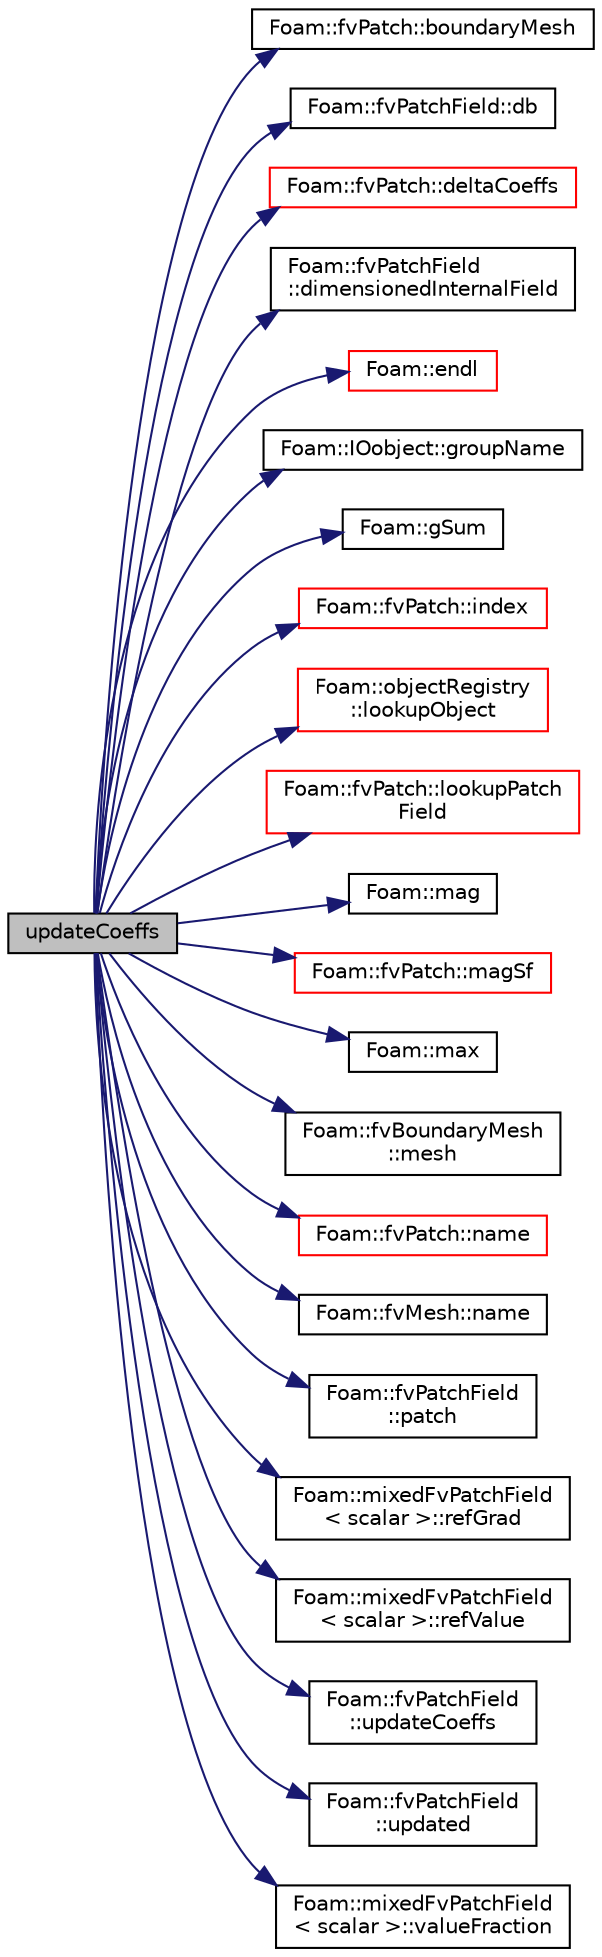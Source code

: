 digraph "updateCoeffs"
{
  bgcolor="transparent";
  edge [fontname="Helvetica",fontsize="10",labelfontname="Helvetica",labelfontsize="10"];
  node [fontname="Helvetica",fontsize="10",shape=record];
  rankdir="LR";
  Node1 [label="updateCoeffs",height=0.2,width=0.4,color="black", fillcolor="grey75", style="filled", fontcolor="black"];
  Node1 -> Node2 [color="midnightblue",fontsize="10",style="solid",fontname="Helvetica"];
  Node2 [label="Foam::fvPatch::boundaryMesh",height=0.2,width=0.4,color="black",URL="$a00877.html#a16ee47bbdf0f80623b5ae25d5451deb5",tooltip="Return boundaryMesh reference. "];
  Node1 -> Node3 [color="midnightblue",fontsize="10",style="solid",fontname="Helvetica"];
  Node3 [label="Foam::fvPatchField::db",height=0.2,width=0.4,color="black",URL="$a00878.html#adf469b34fcd0250cef43ac4ce3f153ab",tooltip="Return local objectRegistry. "];
  Node1 -> Node4 [color="midnightblue",fontsize="10",style="solid",fontname="Helvetica"];
  Node4 [label="Foam::fvPatch::deltaCoeffs",height=0.2,width=0.4,color="red",URL="$a00877.html#a68566c15658234b1c4c972ff9bfcee26",tooltip="Return the face - cell distance coeffient. "];
  Node1 -> Node5 [color="midnightblue",fontsize="10",style="solid",fontname="Helvetica"];
  Node5 [label="Foam::fvPatchField\l::dimensionedInternalField",height=0.2,width=0.4,color="black",URL="$a00878.html#a31518d9a232725c9887f13d0a259e1fe",tooltip="Return dimensioned internal field reference. "];
  Node1 -> Node6 [color="midnightblue",fontsize="10",style="solid",fontname="Helvetica"];
  Node6 [label="Foam::endl",height=0.2,width=0.4,color="red",URL="$a10675.html#a2db8fe02a0d3909e9351bb4275b23ce4",tooltip="Add newline and flush stream. "];
  Node1 -> Node7 [color="midnightblue",fontsize="10",style="solid",fontname="Helvetica"];
  Node7 [label="Foam::IOobject::groupName",height=0.2,width=0.4,color="black",URL="$a01170.html#ad5705e6da2a025ad75b4cf5d748d7d30"];
  Node1 -> Node8 [color="midnightblue",fontsize="10",style="solid",fontname="Helvetica"];
  Node8 [label="Foam::gSum",height=0.2,width=0.4,color="black",URL="$a10675.html#a11b1ebb4c53ad062332767d75ca96328"];
  Node1 -> Node9 [color="midnightblue",fontsize="10",style="solid",fontname="Helvetica"];
  Node9 [label="Foam::fvPatch::index",height=0.2,width=0.4,color="red",URL="$a00877.html#a7d1e8acadb27bd2b4e61457d47b71b6f",tooltip="Return the index of this patch in the fvBoundaryMesh. "];
  Node1 -> Node10 [color="midnightblue",fontsize="10",style="solid",fontname="Helvetica"];
  Node10 [label="Foam::objectRegistry\l::lookupObject",height=0.2,width=0.4,color="red",URL="$a01678.html#affcae20935bdf1726ec1f822228a2330",tooltip="Lookup and return the object of the given Type. "];
  Node1 -> Node11 [color="midnightblue",fontsize="10",style="solid",fontname="Helvetica"];
  Node11 [label="Foam::fvPatch::lookupPatch\lField",height=0.2,width=0.4,color="red",URL="$a00877.html#afaaf754f8e65cc448cfe3dfb1e033ae1",tooltip="Lookup and return the patchField of the named field from the. "];
  Node1 -> Node12 [color="midnightblue",fontsize="10",style="solid",fontname="Helvetica"];
  Node12 [label="Foam::mag",height=0.2,width=0.4,color="black",URL="$a10675.html#a929da2a3fdcf3dacbbe0487d3a330dae"];
  Node1 -> Node13 [color="midnightblue",fontsize="10",style="solid",fontname="Helvetica"];
  Node13 [label="Foam::fvPatch::magSf",height=0.2,width=0.4,color="red",URL="$a00877.html#af3911113e534bb184d697a9add80c55c",tooltip="Return face area magnitudes. "];
  Node1 -> Node14 [color="midnightblue",fontsize="10",style="solid",fontname="Helvetica"];
  Node14 [label="Foam::max",height=0.2,width=0.4,color="black",URL="$a10675.html#ac993e906cf2774ae77e666bc24e81733"];
  Node1 -> Node15 [color="midnightblue",fontsize="10",style="solid",fontname="Helvetica"];
  Node15 [label="Foam::fvBoundaryMesh\l::mesh",height=0.2,width=0.4,color="black",URL="$a00862.html#a9687e6999ad5ae21072ec74623f049ff",tooltip="Return the mesh reference. "];
  Node1 -> Node16 [color="midnightblue",fontsize="10",style="solid",fontname="Helvetica"];
  Node16 [label="Foam::fvPatch::name",height=0.2,width=0.4,color="red",URL="$a00877.html#a75b72488d2e82151b025744974919d5d",tooltip="Return name. "];
  Node1 -> Node17 [color="midnightblue",fontsize="10",style="solid",fontname="Helvetica"];
  Node17 [label="Foam::fvMesh::name",height=0.2,width=0.4,color="black",URL="$a00868.html#a75b72488d2e82151b025744974919d5d",tooltip="Return reference to name. "];
  Node1 -> Node18 [color="midnightblue",fontsize="10",style="solid",fontname="Helvetica"];
  Node18 [label="Foam::fvPatchField\l::patch",height=0.2,width=0.4,color="black",URL="$a00878.html#ad735de1fbd0f85c12ad0c37deb62d22c",tooltip="Return patch. "];
  Node1 -> Node19 [color="midnightblue",fontsize="10",style="solid",fontname="Helvetica"];
  Node19 [label="Foam::mixedFvPatchField\l\< scalar \>::refGrad",height=0.2,width=0.4,color="black",URL="$a01504.html#af9e743727ba0eddc7ac0ed20f18f786d"];
  Node1 -> Node20 [color="midnightblue",fontsize="10",style="solid",fontname="Helvetica"];
  Node20 [label="Foam::mixedFvPatchField\l\< scalar \>::refValue",height=0.2,width=0.4,color="black",URL="$a01504.html#a475706f93caca5b302c98e563f5a4f6b"];
  Node1 -> Node21 [color="midnightblue",fontsize="10",style="solid",fontname="Helvetica"];
  Node21 [label="Foam::fvPatchField\l::updateCoeffs",height=0.2,width=0.4,color="black",URL="$a00878.html#a7e24eafac629d3733181cd942d4c902f",tooltip="Update the coefficients associated with the patch field. "];
  Node1 -> Node22 [color="midnightblue",fontsize="10",style="solid",fontname="Helvetica"];
  Node22 [label="Foam::fvPatchField\l::updated",height=0.2,width=0.4,color="black",URL="$a00878.html#a087516fc8e0613b0bf49ac8fc4b30fff",tooltip="Return true if the boundary condition has already been updated. "];
  Node1 -> Node23 [color="midnightblue",fontsize="10",style="solid",fontname="Helvetica"];
  Node23 [label="Foam::mixedFvPatchField\l\< scalar \>::valueFraction",height=0.2,width=0.4,color="black",URL="$a01504.html#aeb7fae7f78d9bdeb780060e7d4d5b5e9"];
}

